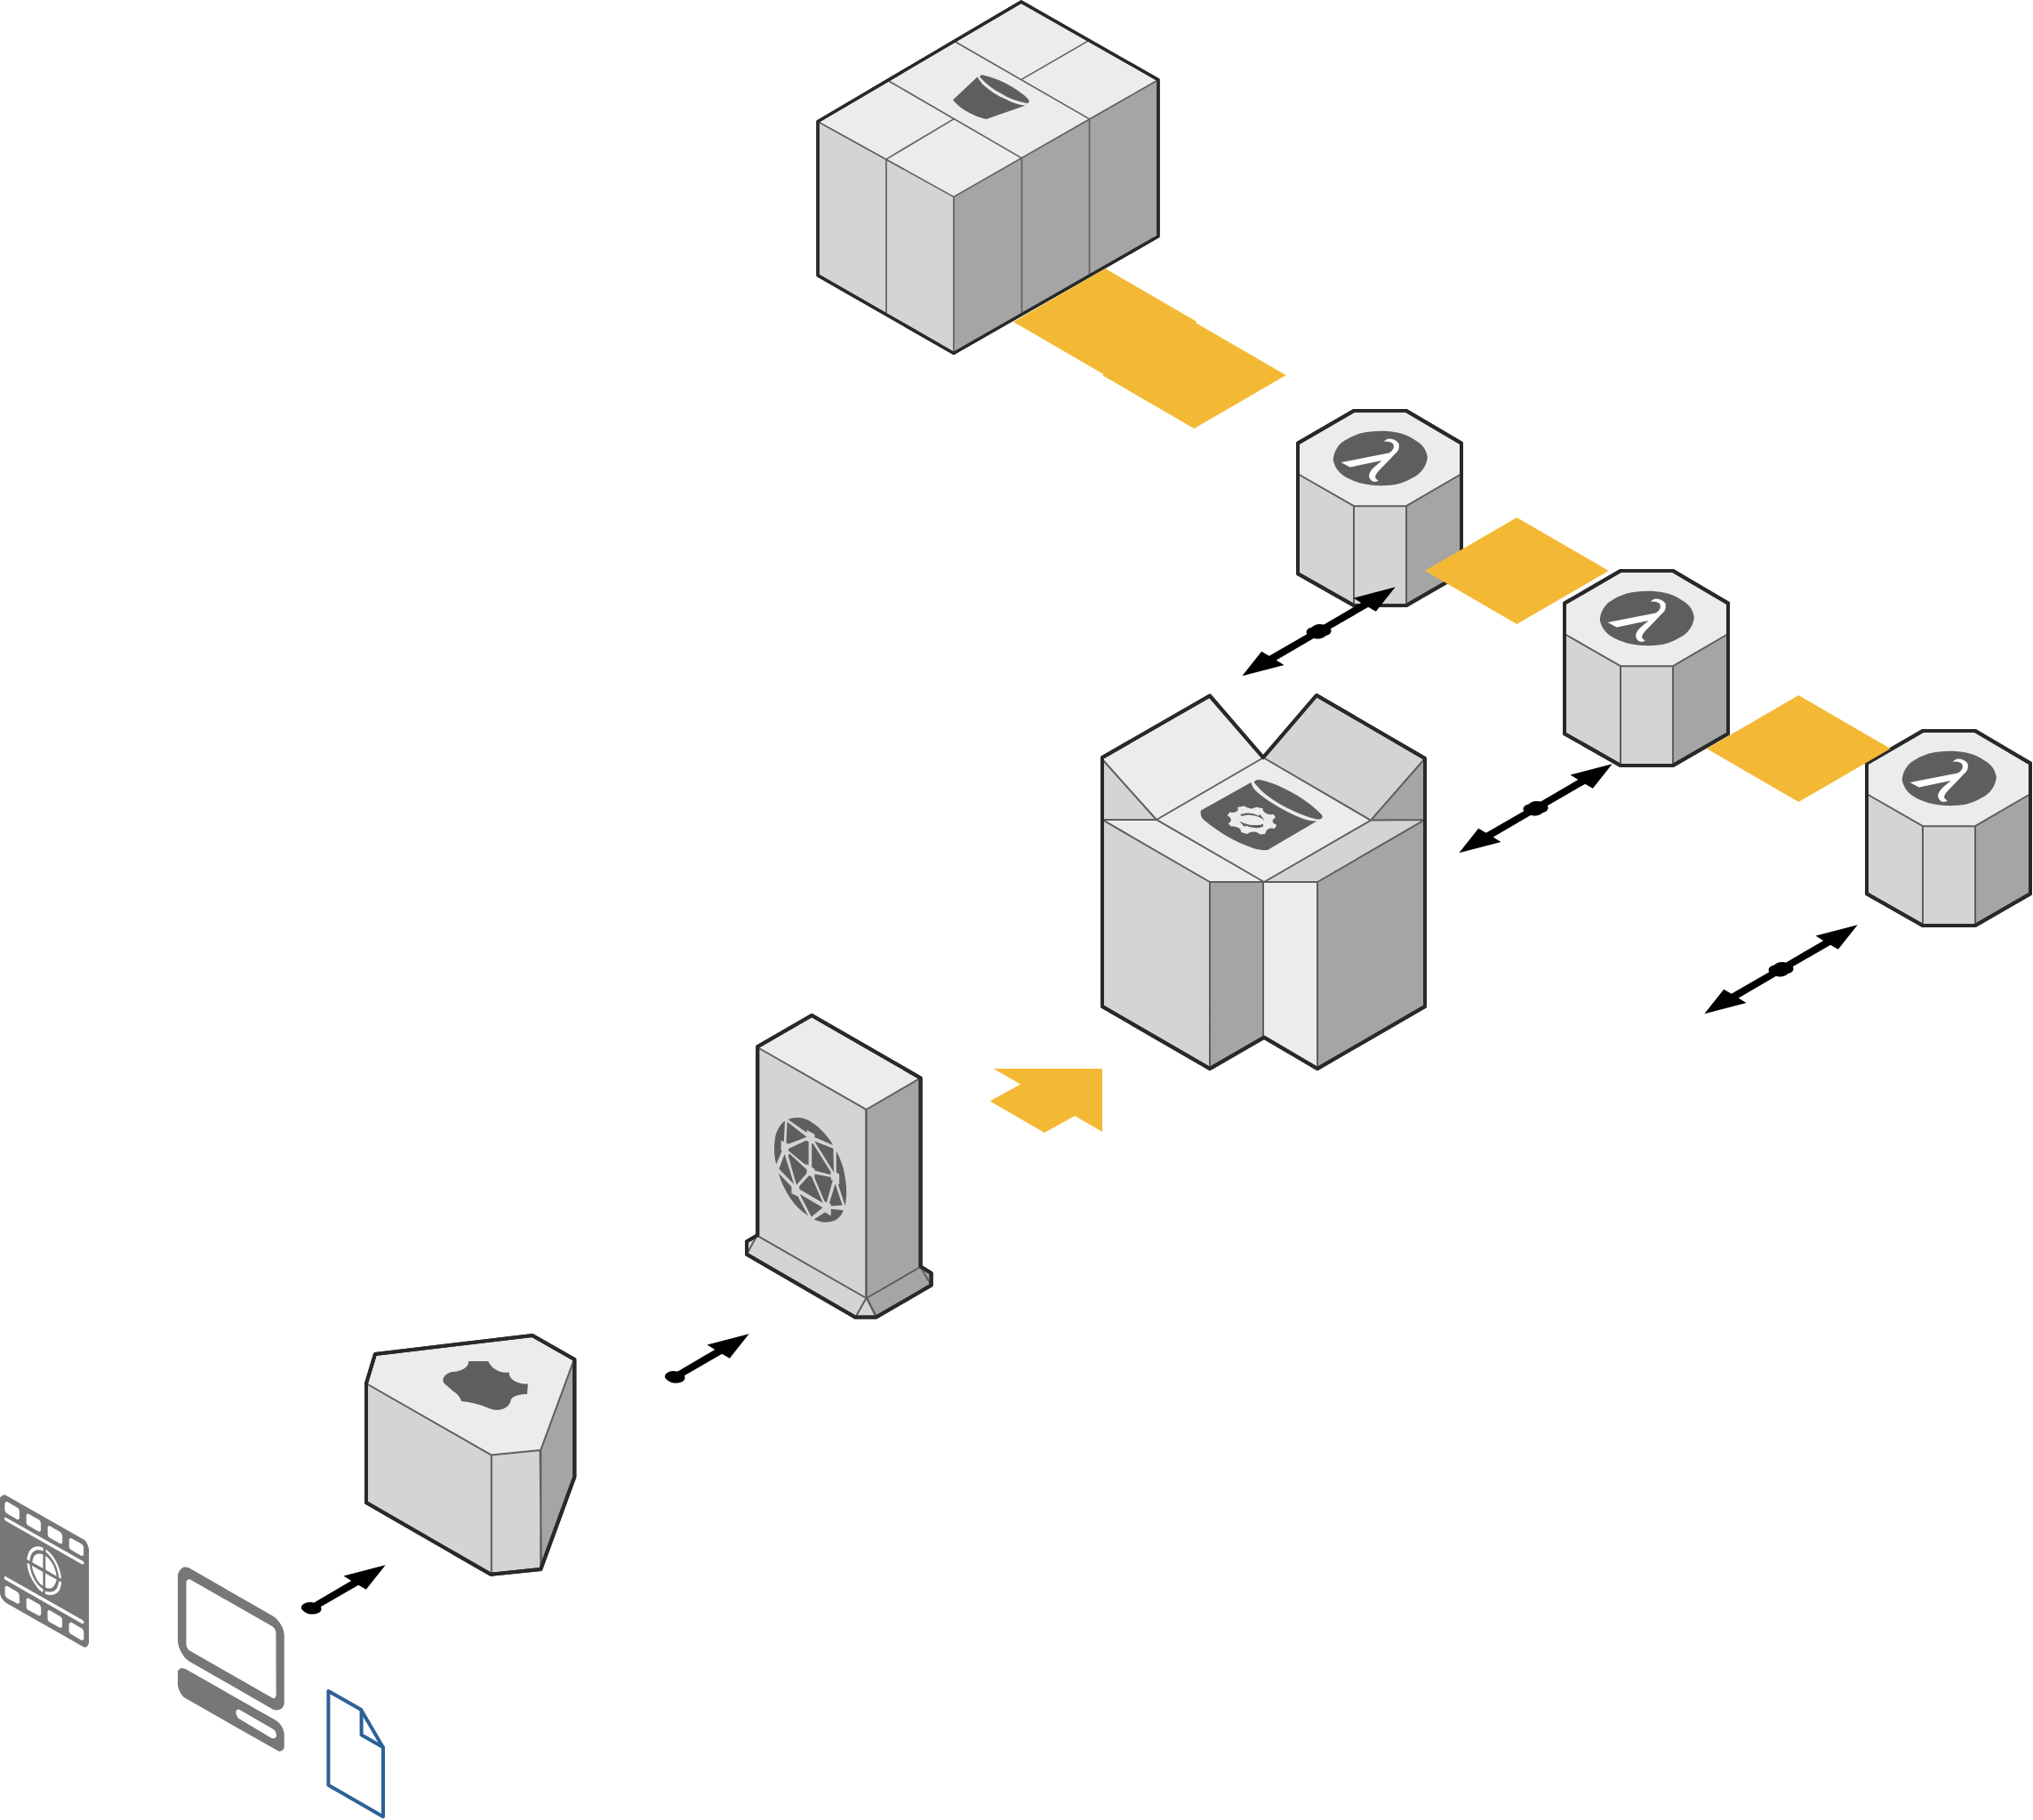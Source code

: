 <mxfile version="13.10.9" type="github"><diagram name="Page-1" id="aaaa8250-4180-3840-79b5-4cada1eebb92"><mxGraphModel dx="1491" dy="661" grid="1" gridSize="10" guides="1" tooltips="1" connect="1" arrows="1" fold="1" page="1" pageScale="1" pageWidth="850" pageHeight="1100" background="#ffffff" math="0" shadow="0"><root><mxCell id="0"/><mxCell id="1" parent="0"/><mxCell id="nybzctA8Idy6_85ShRYG-1" value="" style="verticalLabelPosition=bottom;html=1;verticalAlign=top;strokeWidth=1;align=center;outlineConnect=0;dashed=0;outlineConnect=0;shape=mxgraph.aws3d.client;aspect=fixed;strokeColor=none;fillColor=#777777;" vertex="1" parent="1"><mxGeometry x="260" y="1130" width="60" height="104" as="geometry"/></mxCell><mxCell id="nybzctA8Idy6_85ShRYG-2" value="" style="verticalLabelPosition=bottom;html=1;verticalAlign=top;strokeWidth=1;align=center;outlineConnect=0;dashed=0;outlineConnect=0;shape=mxgraph.aws3d.route53;fillColor=#ECECEC;strokeColor=#5E5E5E;aspect=fixed;" vertex="1" parent="1"><mxGeometry x="366" y="1000" width="117.17" height="134.4" as="geometry"/></mxCell><mxCell id="nybzctA8Idy6_85ShRYG-3" value="" style="verticalLabelPosition=bottom;html=1;verticalAlign=top;strokeWidth=1;align=center;outlineConnect=0;dashed=0;outlineConnect=0;shape=mxgraph.aws3d.lambda;fillColor=#ECECEC;strokeColor=#5E5E5E;aspect=fixed;" vertex="1" parent="1"><mxGeometry x="1040" y="570" width="92" height="109.5" as="geometry"/></mxCell><mxCell id="nybzctA8Idy6_85ShRYG-4" value="" style="verticalLabelPosition=bottom;html=1;verticalAlign=top;strokeWidth=1;align=center;outlineConnect=0;dashed=0;outlineConnect=0;shape=mxgraph.aws3d.cloudfront;fillColor=#ECECEC;strokeColor=#5E5E5E;aspect=fixed;" vertex="1" parent="1"><mxGeometry x="580" y="820" width="103.8" height="169.8" as="geometry"/></mxCell><mxCell id="nybzctA8Idy6_85ShRYG-5" value="" style="verticalLabelPosition=bottom;html=1;verticalAlign=top;strokeWidth=1;align=center;outlineConnect=0;dashed=0;outlineConnect=0;shape=mxgraph.aws3d.arrowNE;fillColor=#000000;aspect=fixed;" vertex="1" parent="1"><mxGeometry x="330" y="1130" width="45.5" height="26" as="geometry"/></mxCell><mxCell id="nybzctA8Idy6_85ShRYG-6" value="" style="verticalLabelPosition=bottom;html=1;verticalAlign=top;strokeWidth=1;align=center;outlineConnect=0;dashed=0;outlineConnect=0;shape=mxgraph.aws3d.arrowNE;fillColor=#000000;aspect=fixed;" vertex="1" parent="1"><mxGeometry x="534.5" y="1000" width="45.5" height="26" as="geometry"/></mxCell><mxCell id="nybzctA8Idy6_85ShRYG-7" value="" style="verticalLabelPosition=bottom;html=1;verticalAlign=top;strokeWidth=1;align=center;outlineConnect=0;dashed=0;outlineConnect=0;shape=mxgraph.aws3d.image;strokeColor=none;fillColor=#777777;aspect=fixed;" vertex="1" parent="1"><mxGeometry x="160" y="1089.5" width="50" height="86" as="geometry"/></mxCell><mxCell id="nybzctA8Idy6_85ShRYG-8" value="" style="verticalLabelPosition=bottom;html=1;verticalAlign=top;strokeWidth=1;align=center;outlineConnect=0;dashed=0;outlineConnect=0;shape=mxgraph.aws3d.file;aspect=fixed;strokeColor=#2d6195;fillColor=#ffffff;" vertex="1" parent="1"><mxGeometry x="344.7" y="1200" width="30.8" height="70.6" as="geometry"/></mxCell><mxCell id="nybzctA8Idy6_85ShRYG-9" value="" style="verticalLabelPosition=bottom;html=1;verticalAlign=top;strokeWidth=1;align=center;outlineConnect=0;dashed=0;outlineConnect=0;shape=mxgraph.aws3d.dynamoDb;fillColor=#ECECEC;strokeColor=#5E5E5E;aspect=fixed;" vertex="1" parent="1"><mxGeometry x="780" y="640" width="181.5" height="210" as="geometry"/></mxCell><mxCell id="nybzctA8Idy6_85ShRYG-10" value="" style="verticalLabelPosition=bottom;html=1;verticalAlign=top;strokeWidth=1;align=center;outlineConnect=0;dashed=0;outlineConnect=0;shape=mxgraph.aws3d.flatEdge;fillColor=#000000;aspect=fixed;" vertex="1" parent="1"><mxGeometry x="716.8" y="850" width="63.2" height="36" as="geometry"/></mxCell><mxCell id="nybzctA8Idy6_85ShRYG-11" value="" style="verticalLabelPosition=bottom;html=1;verticalAlign=top;strokeWidth=1;align=center;outlineConnect=0;dashed=0;outlineConnect=0;shape=mxgraph.aws3d.lambda;fillColor=#ECECEC;strokeColor=#5E5E5E;aspect=fixed;" vertex="1" parent="1"><mxGeometry x="890" y="480" width="92" height="109.5" as="geometry"/></mxCell><mxCell id="nybzctA8Idy6_85ShRYG-12" value="" style="verticalLabelPosition=bottom;html=1;verticalAlign=top;strokeWidth=1;align=center;outlineConnect=0;dashed=0;outlineConnect=0;shape=mxgraph.aws3d.lambda;fillColor=#ECECEC;strokeColor=#5E5E5E;aspect=fixed;" vertex="1" parent="1"><mxGeometry x="1210" y="660" width="92" height="109.5" as="geometry"/></mxCell><mxCell id="nybzctA8Idy6_85ShRYG-17" value="" style="group" vertex="1" connectable="0" parent="1"><mxGeometry x="982" y="679.5" width="83.5" height="48.25" as="geometry"/></mxCell><mxCell id="nybzctA8Idy6_85ShRYG-15" value="" style="verticalLabelPosition=bottom;html=1;verticalAlign=top;strokeWidth=1;align=center;outlineConnect=0;dashed=0;outlineConnect=0;shape=mxgraph.aws3d.arrowSW;fillColor=#000000;aspect=fixed;" vertex="1" parent="nybzctA8Idy6_85ShRYG-17"><mxGeometry y="22.25" width="45.5" height="26" as="geometry"/></mxCell><mxCell id="nybzctA8Idy6_85ShRYG-16" value="" style="verticalLabelPosition=bottom;html=1;verticalAlign=top;strokeWidth=1;align=center;outlineConnect=0;dashed=0;outlineConnect=0;shape=mxgraph.aws3d.arrowNE;fillColor=#000000;aspect=fixed;" vertex="1" parent="nybzctA8Idy6_85ShRYG-17"><mxGeometry x="38" width="45.5" height="26" as="geometry"/></mxCell><mxCell id="nybzctA8Idy6_85ShRYG-18" value="" style="group" vertex="1" connectable="0" parent="1"><mxGeometry x="860" y="580" width="83.5" height="48.25" as="geometry"/></mxCell><mxCell id="nybzctA8Idy6_85ShRYG-19" value="" style="verticalLabelPosition=bottom;html=1;verticalAlign=top;strokeWidth=1;align=center;outlineConnect=0;dashed=0;outlineConnect=0;shape=mxgraph.aws3d.arrowSW;fillColor=#000000;aspect=fixed;" vertex="1" parent="nybzctA8Idy6_85ShRYG-18"><mxGeometry y="22.25" width="45.5" height="26" as="geometry"/></mxCell><mxCell id="nybzctA8Idy6_85ShRYG-20" value="" style="verticalLabelPosition=bottom;html=1;verticalAlign=top;strokeWidth=1;align=center;outlineConnect=0;dashed=0;outlineConnect=0;shape=mxgraph.aws3d.arrowNE;fillColor=#000000;aspect=fixed;" vertex="1" parent="nybzctA8Idy6_85ShRYG-18"><mxGeometry x="38" width="45.5" height="26" as="geometry"/></mxCell><mxCell id="nybzctA8Idy6_85ShRYG-21" value="" style="group" vertex="1" connectable="0" parent="1"><mxGeometry x="1120" y="770" width="83.5" height="48.25" as="geometry"/></mxCell><mxCell id="nybzctA8Idy6_85ShRYG-22" value="" style="verticalLabelPosition=bottom;html=1;verticalAlign=top;strokeWidth=1;align=center;outlineConnect=0;dashed=0;outlineConnect=0;shape=mxgraph.aws3d.arrowSW;fillColor=#000000;aspect=fixed;" vertex="1" parent="nybzctA8Idy6_85ShRYG-21"><mxGeometry y="22.25" width="45.5" height="26" as="geometry"/></mxCell><mxCell id="nybzctA8Idy6_85ShRYG-23" value="" style="verticalLabelPosition=bottom;html=1;verticalAlign=top;strokeWidth=1;align=center;outlineConnect=0;dashed=0;outlineConnect=0;shape=mxgraph.aws3d.arrowNE;fillColor=#000000;aspect=fixed;" vertex="1" parent="nybzctA8Idy6_85ShRYG-21"><mxGeometry x="38" width="45.5" height="26" as="geometry"/></mxCell><mxCell id="nybzctA8Idy6_85ShRYG-24" value="" style="verticalLabelPosition=bottom;html=1;verticalAlign=top;strokeWidth=1;align=center;outlineConnect=0;dashed=0;outlineConnect=0;shape=mxgraph.aws3d.s3;fillColor=#ECECEC;strokeColor=#5E5E5E;aspect=fixed;" vertex="1" parent="1"><mxGeometry x="620" y="250" width="191.5" height="197.7" as="geometry"/></mxCell><mxCell id="nybzctA8Idy6_85ShRYG-25" value="" style="verticalLabelPosition=bottom;html=1;verticalAlign=top;strokeWidth=1;align=center;outlineConnect=0;dashed=0;outlineConnect=0;shape=mxgraph.aws3d.spot;aspect=fixed;" vertex="1" parent="1"><mxGeometry x="730" y="400" width="103.33" height="60" as="geometry"/></mxCell><mxCell id="nybzctA8Idy6_85ShRYG-26" value="" style="verticalLabelPosition=bottom;html=1;verticalAlign=top;strokeWidth=1;align=center;outlineConnect=0;dashed=0;outlineConnect=0;shape=mxgraph.aws3d.spot;aspect=fixed;" vertex="1" parent="1"><mxGeometry x="780" y="430" width="103.33" height="60" as="geometry"/></mxCell><mxCell id="nybzctA8Idy6_85ShRYG-27" value="" style="verticalLabelPosition=bottom;html=1;verticalAlign=top;strokeWidth=1;align=center;outlineConnect=0;dashed=0;outlineConnect=0;shape=mxgraph.aws3d.spot;aspect=fixed;" vertex="1" parent="1"><mxGeometry x="961.5" y="540" width="103.33" height="60" as="geometry"/></mxCell><mxCell id="nybzctA8Idy6_85ShRYG-28" value="" style="verticalLabelPosition=bottom;html=1;verticalAlign=top;strokeWidth=1;align=center;outlineConnect=0;dashed=0;outlineConnect=0;shape=mxgraph.aws3d.spot;aspect=fixed;" vertex="1" parent="1"><mxGeometry x="1120" y="640" width="103.33" height="60" as="geometry"/></mxCell></root></mxGraphModel></diagram></mxfile>